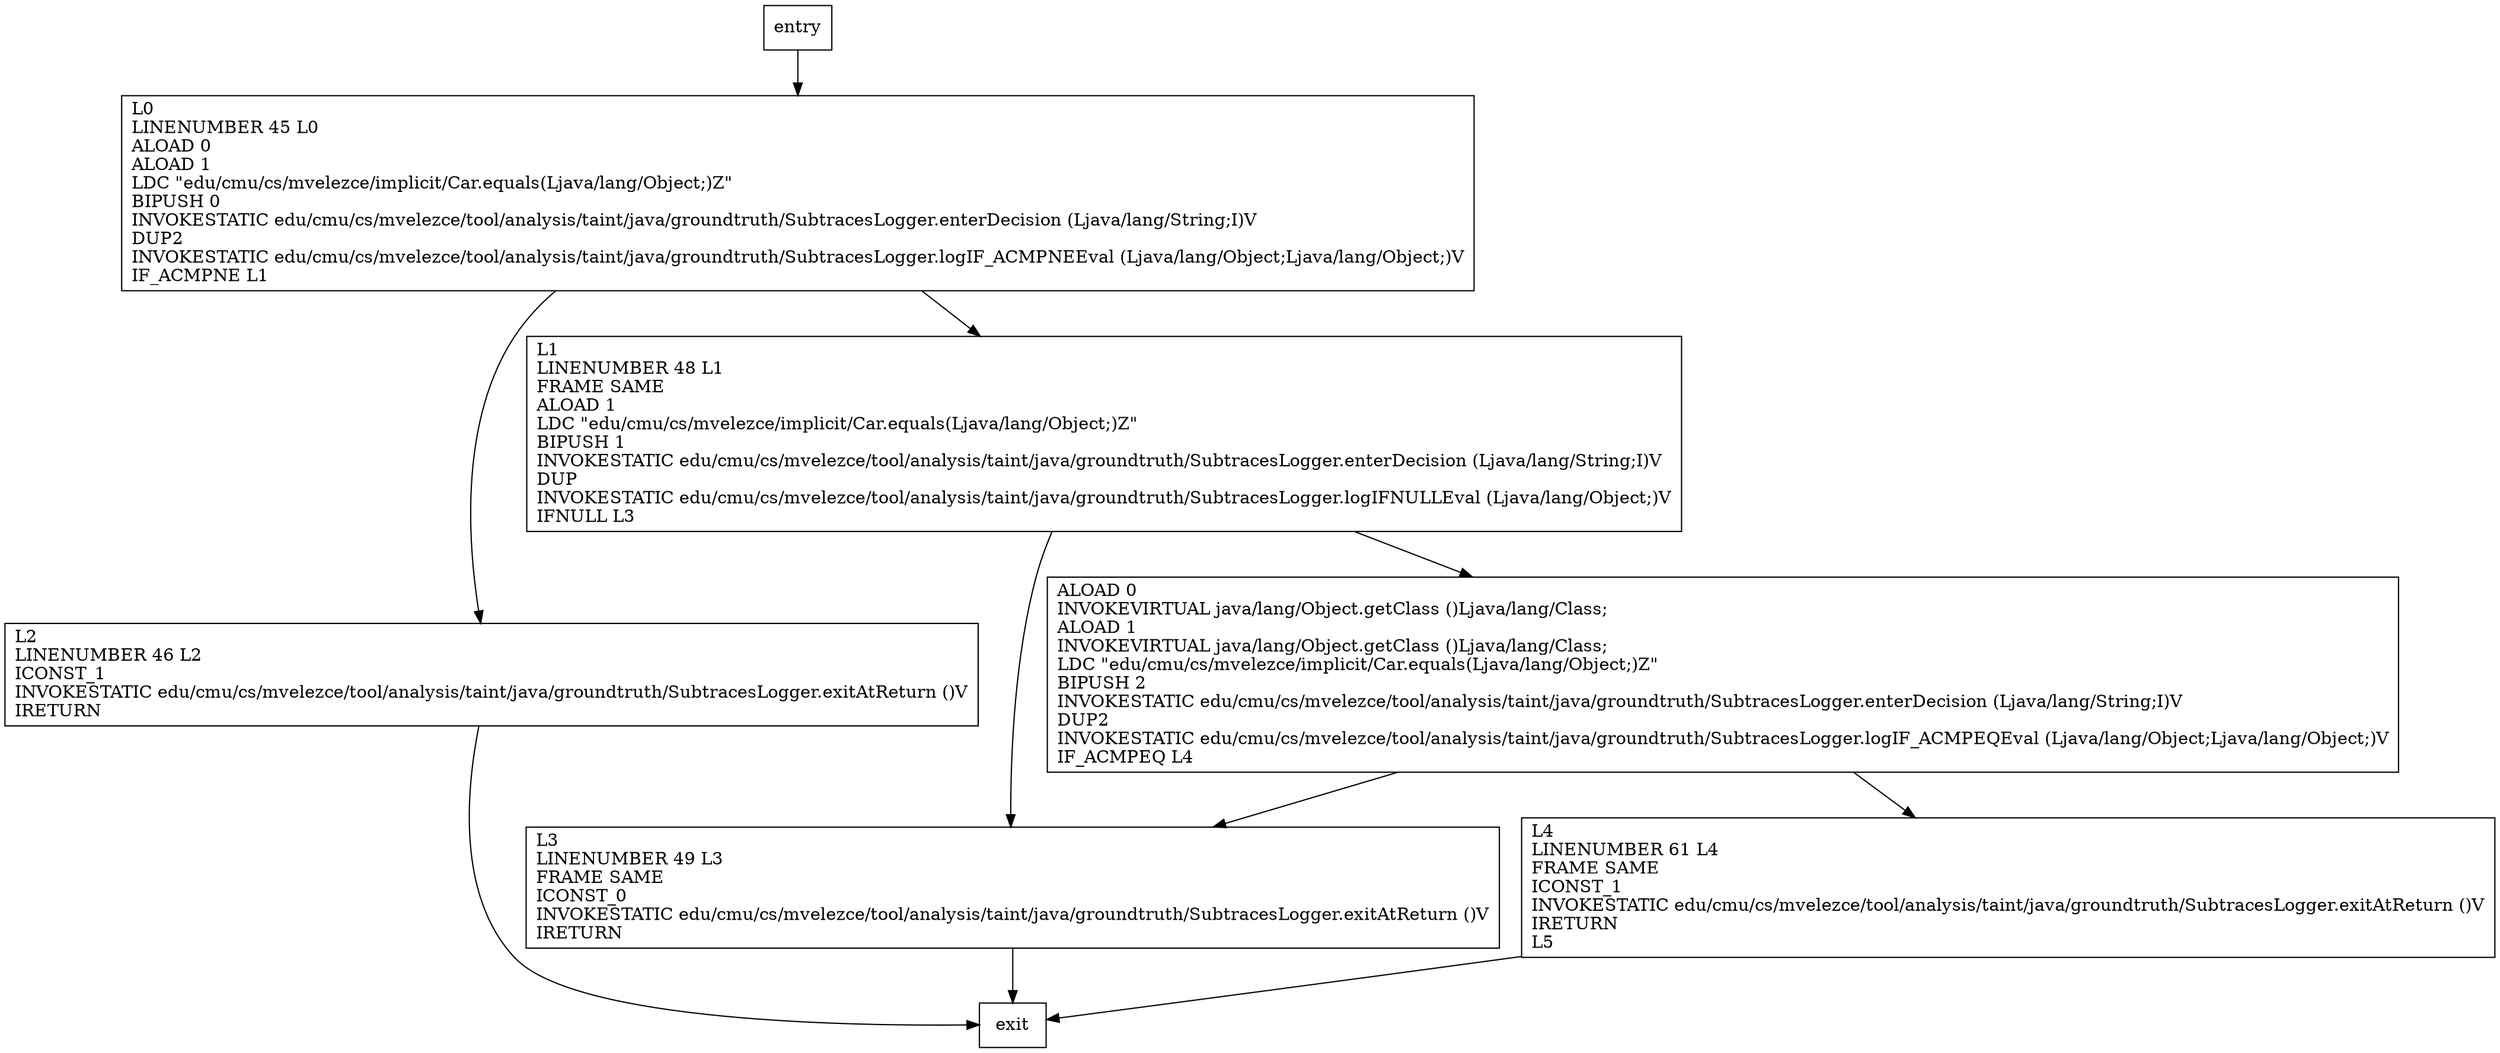 digraph equals {
node [shape=record];
1834031967 [label="L0\lLINENUMBER 45 L0\lALOAD 0\lALOAD 1\lLDC \"edu/cmu/cs/mvelezce/implicit/Car.equals(Ljava/lang/Object;)Z\"\lBIPUSH 0\lINVOKESTATIC edu/cmu/cs/mvelezce/tool/analysis/taint/java/groundtruth/SubtracesLogger.enterDecision (Ljava/lang/String;I)V\lDUP2\lINVOKESTATIC edu/cmu/cs/mvelezce/tool/analysis/taint/java/groundtruth/SubtracesLogger.logIF_ACMPNEEval (Ljava/lang/Object;Ljava/lang/Object;)V\lIF_ACMPNE L1\l"];
1092619788 [label="L2\lLINENUMBER 46 L2\lICONST_1\lINVOKESTATIC edu/cmu/cs/mvelezce/tool/analysis/taint/java/groundtruth/SubtracesLogger.exitAtReturn ()V\lIRETURN\l"];
718512571 [label="L3\lLINENUMBER 49 L3\lFRAME SAME\lICONST_0\lINVOKESTATIC edu/cmu/cs/mvelezce/tool/analysis/taint/java/groundtruth/SubtracesLogger.exitAtReturn ()V\lIRETURN\l"];
1337835760 [label="ALOAD 0\lINVOKEVIRTUAL java/lang/Object.getClass ()Ljava/lang/Class;\lALOAD 1\lINVOKEVIRTUAL java/lang/Object.getClass ()Ljava/lang/Class;\lLDC \"edu/cmu/cs/mvelezce/implicit/Car.equals(Ljava/lang/Object;)Z\"\lBIPUSH 2\lINVOKESTATIC edu/cmu/cs/mvelezce/tool/analysis/taint/java/groundtruth/SubtracesLogger.enterDecision (Ljava/lang/String;I)V\lDUP2\lINVOKESTATIC edu/cmu/cs/mvelezce/tool/analysis/taint/java/groundtruth/SubtracesLogger.logIF_ACMPEQEval (Ljava/lang/Object;Ljava/lang/Object;)V\lIF_ACMPEQ L4\l"];
1807911555 [label="L4\lLINENUMBER 61 L4\lFRAME SAME\lICONST_1\lINVOKESTATIC edu/cmu/cs/mvelezce/tool/analysis/taint/java/groundtruth/SubtracesLogger.exitAtReturn ()V\lIRETURN\lL5\l"];
1089680530 [label="L1\lLINENUMBER 48 L1\lFRAME SAME\lALOAD 1\lLDC \"edu/cmu/cs/mvelezce/implicit/Car.equals(Ljava/lang/Object;)Z\"\lBIPUSH 1\lINVOKESTATIC edu/cmu/cs/mvelezce/tool/analysis/taint/java/groundtruth/SubtracesLogger.enterDecision (Ljava/lang/String;I)V\lDUP\lINVOKESTATIC edu/cmu/cs/mvelezce/tool/analysis/taint/java/groundtruth/SubtracesLogger.logIFNULLEval (Ljava/lang/Object;)V\lIFNULL L3\l"];
entry;
exit;
entry -> 1834031967;
1834031967 -> 1092619788;
1834031967 -> 1089680530;
1092619788 -> exit;
718512571 -> exit;
1337835760 -> 718512571;
1337835760 -> 1807911555;
1807911555 -> exit;
1089680530 -> 718512571;
1089680530 -> 1337835760;
}
